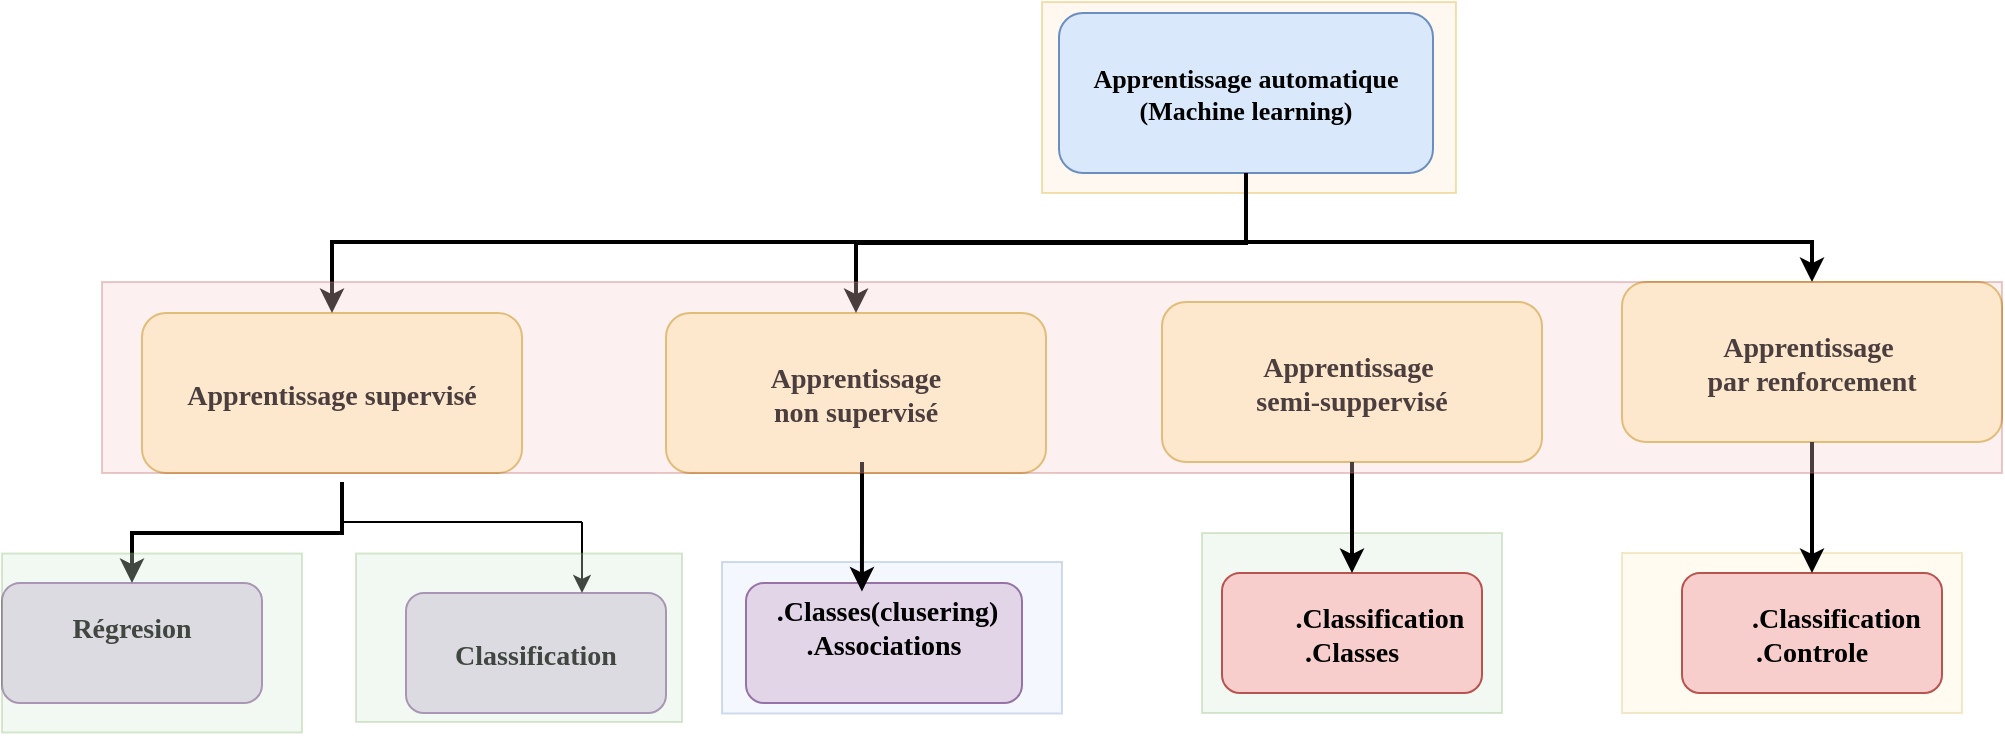<mxfile version="26.1.0">
  <diagram name="Page-1" id="2c0d36ab-eaac-3732-788b-9136903baeff">
    <mxGraphModel dx="1479" dy="772" grid="1" gridSize="10" guides="1" tooltips="1" connect="1" arrows="1" fold="1" page="1" pageScale="1.5" pageWidth="1169" pageHeight="827" background="none" math="0" shadow="0">
      <root>
        <mxCell id="0" />
        <mxCell id="1" parent="0" />
        <mxCell id="123" value="" style="fillColor=#ffe6cc;strokeColor=#d79b00;opacity=30;" parent="1" vertex="1">
          <mxGeometry x="750" y="180" width="207" height="95.5" as="geometry" />
        </mxCell>
        <mxCell id="120" value="" style="fillColor=#d5e8d4;strokeColor=#82b366;opacity=30;" parent="1" vertex="1">
          <mxGeometry x="830" y="445.5" width="150" height="90" as="geometry" />
        </mxCell>
        <mxCell id="110" value="" style="fillColor=#fff2cc;strokeColor=#d6b656;opacity=30;" parent="1" vertex="1">
          <mxGeometry x="1040" y="455.5" width="170" height="80" as="geometry" />
        </mxCell>
        <mxCell id="108" value="" style="fillColor=#dae8fc;strokeColor=#6c8ebf;opacity=30;" parent="1" vertex="1">
          <mxGeometry x="590" y="460" width="170" height="75.75" as="geometry" />
        </mxCell>
        <mxCell id="2" value="Apprentissage automatique&#xa;(Machine learning)" style="rounded=1;fillColor=#dae8fc;strokeColor=#6c8ebf;fontStyle=1;fontFamily=Tahoma;fontSize=13;" parent="1" vertex="1">
          <mxGeometry x="758.5" y="185.5" width="187" height="80" as="geometry" />
        </mxCell>
        <mxCell id="4" value="Apprentissage &#xa;par renforcement" style="rounded=1;fillColor=#fff2cc;strokeColor=#d6b656;fontStyle=1;fontFamily=Tahoma;fontSize=14" parent="1" vertex="1">
          <mxGeometry x="1040.0" y="320" width="190" height="80" as="geometry" />
        </mxCell>
        <mxCell id="9" value="" style="edgeStyle=elbowEdgeStyle;elbow=vertical;strokeWidth=2;rounded=0" parent="1" source="2" target="4" edge="1">
          <mxGeometry x="337" y="215.5" width="100" height="100" as="geometry">
            <mxPoint x="337" y="315.5" as="sourcePoint" />
            <mxPoint x="437" y="215.5" as="targetPoint" />
            <Array as="points">
              <mxPoint x="852" y="300" />
            </Array>
          </mxGeometry>
        </mxCell>
        <mxCell id="10" value="Apprentissage &#xa;semi-suppervisé" style="rounded=1;fillColor=#fff2cc;strokeColor=#d6b656;fontStyle=1;fontFamily=Tahoma;fontSize=14" parent="1" vertex="1">
          <mxGeometry x="810" y="330" width="190" height="80" as="geometry" />
        </mxCell>
        <mxCell id="12" value="Apprentissage&#xa;non supervisé" style="rounded=1;fillColor=#fff2cc;strokeColor=#d6b656;fontStyle=1;fontFamily=Tahoma;fontSize=14" parent="1" vertex="1">
          <mxGeometry x="562.0" y="335.5" width="190" height="80" as="geometry" />
        </mxCell>
        <mxCell id="13" value="Apprentissage supervisé" style="rounded=1;fillColor=#fff2cc;strokeColor=#d6b656;fontStyle=1;fontFamily=Tahoma;fontSize=14" parent="1" vertex="1">
          <mxGeometry x="300" y="335.5" width="190" height="80" as="geometry" />
        </mxCell>
        <mxCell id="14" value="Régresion&#xa;      " style="rounded=1;fillColor=#e1d5e7;strokeColor=#9673a6;fontStyle=1;fontFamily=Tahoma;fontSize=14" parent="1" vertex="1">
          <mxGeometry x="230" y="470.5" width="130" height="60" as="geometry" />
        </mxCell>
        <mxCell id="16" value="Classification" style="rounded=1;fillColor=#e1d5e7;strokeColor=#9673a6;fontStyle=1;fontFamily=Tahoma;fontSize=14" parent="1" vertex="1">
          <mxGeometry x="432" y="475.5" width="130" height="60" as="geometry" />
        </mxCell>
        <mxCell id="29" value=" .Classes(clusering)&#xa;.Associations&#xa;" style="rounded=1;fillColor=#e1d5e7;strokeColor=#9673a6;fontStyle=1;fontFamily=Tahoma;fontSize=14" parent="1" vertex="1">
          <mxGeometry x="602" y="470.5" width="138" height="60" as="geometry" />
        </mxCell>
        <mxCell id="41" value="        .Classification&#xa;.Classes" style="rounded=1;fillColor=#f8cecc;strokeColor=#b85450;fontStyle=1;fontFamily=Tahoma;fontSize=14" parent="1" vertex="1">
          <mxGeometry x="840" y="465.5" width="130" height="60" as="geometry" />
        </mxCell>
        <mxCell id="48" value="       .Classification&#xa;.Controle" style="rounded=1;fillColor=#f8cecc;strokeColor=#b85450;fontStyle=1;fontFamily=Tahoma;fontSize=14" parent="1" vertex="1">
          <mxGeometry x="1070" y="465.5" width="130" height="60" as="geometry" />
        </mxCell>
        <mxCell id="59" value="" style="edgeStyle=elbowEdgeStyle;elbow=vertical;strokeWidth=2;rounded=0" parent="1" source="2" target="12" edge="1">
          <mxGeometry x="347" y="225.5" width="100" height="100" as="geometry">
            <mxPoint x="862.0" y="275.5" as="sourcePoint" />
            <mxPoint x="1467.0" y="345.5" as="targetPoint" />
          </mxGeometry>
        </mxCell>
        <mxCell id="61" value="" style="edgeStyle=elbowEdgeStyle;elbow=vertical;strokeWidth=2;rounded=0" parent="1" source="2" target="13" edge="1">
          <mxGeometry x="-23" y="135.5" width="100" height="100" as="geometry">
            <mxPoint x="-23" y="235.5" as="sourcePoint" />
            <mxPoint x="77" y="135.5" as="targetPoint" />
            <Array as="points">
              <mxPoint x="852" y="300" />
            </Array>
          </mxGeometry>
        </mxCell>
        <mxCell id="62" value="" style="edgeStyle=elbowEdgeStyle;elbow=vertical;strokeWidth=2;rounded=0" parent="1" target="14" edge="1">
          <mxGeometry x="-23" y="135.5" width="100" height="100" as="geometry">
            <mxPoint x="400" y="420" as="sourcePoint" />
            <mxPoint x="77" y="135.5" as="targetPoint" />
          </mxGeometry>
        </mxCell>
        <mxCell id="101" value="" style="edgeStyle=elbowEdgeStyle;elbow=vertical;strokeWidth=2;rounded=0;entryX=0.42;entryY=0.071;entryDx=0;entryDy=0;entryPerimeter=0;" parent="1" target="29" edge="1">
          <mxGeometry x="-23" y="135.5" width="100" height="100" as="geometry">
            <mxPoint x="660" y="410" as="sourcePoint" />
            <mxPoint x="77" y="135.5" as="targetPoint" />
          </mxGeometry>
        </mxCell>
        <mxCell id="103" value="" style="edgeStyle=elbowEdgeStyle;elbow=vertical;strokeWidth=2;rounded=0" parent="1" source="10" target="41" edge="1">
          <mxGeometry x="-23" y="135.5" width="100" height="100" as="geometry">
            <mxPoint x="-23" y="235.5" as="sourcePoint" />
            <mxPoint x="77" y="135.5" as="targetPoint" />
          </mxGeometry>
        </mxCell>
        <mxCell id="104" value="" style="edgeStyle=elbowEdgeStyle;elbow=vertical;strokeWidth=2;rounded=0" parent="1" source="4" target="48" edge="1">
          <mxGeometry x="-23" y="135.5" width="100" height="100" as="geometry">
            <mxPoint x="-23" y="235.5" as="sourcePoint" />
            <mxPoint x="77" y="135.5" as="targetPoint" />
          </mxGeometry>
        </mxCell>
        <mxCell id="sgoqR6nB0YdVuRAwaW-h-136" value="" style="endArrow=none;html=1;rounded=0;fontStyle=0;fontSize=16;" edge="1" parent="1">
          <mxGeometry width="50" height="50" relative="1" as="geometry">
            <mxPoint x="400" y="440" as="sourcePoint" />
            <mxPoint x="520" y="440" as="targetPoint" />
          </mxGeometry>
        </mxCell>
        <mxCell id="sgoqR6nB0YdVuRAwaW-h-140" value="" style="endArrow=classic;html=1;rounded=0;" edge="1" parent="1">
          <mxGeometry width="50" height="50" relative="1" as="geometry">
            <mxPoint x="520" y="440" as="sourcePoint" />
            <mxPoint x="520" y="475.5" as="targetPoint" />
            <Array as="points">
              <mxPoint x="520" y="470" />
            </Array>
          </mxGeometry>
        </mxCell>
        <mxCell id="sgoqR6nB0YdVuRAwaW-h-149" value="" style="fillColor=#f8cecc;strokeColor=#b85450;opacity=30;" vertex="1" parent="1">
          <mxGeometry x="280" y="320" width="950" height="95.5" as="geometry" />
        </mxCell>
        <mxCell id="sgoqR6nB0YdVuRAwaW-h-151" value="" style="fillColor=#d5e8d4;strokeColor=#82b366;opacity=30;" vertex="1" parent="1">
          <mxGeometry x="230" y="455.75" width="150" height="89.5" as="geometry" />
        </mxCell>
        <mxCell id="sgoqR6nB0YdVuRAwaW-h-152" value="" style="fillColor=#d5e8d4;strokeColor=#82b366;opacity=30;" vertex="1" parent="1">
          <mxGeometry x="407" y="455.75" width="163" height="84.25" as="geometry" />
        </mxCell>
      </root>
    </mxGraphModel>
  </diagram>
</mxfile>
